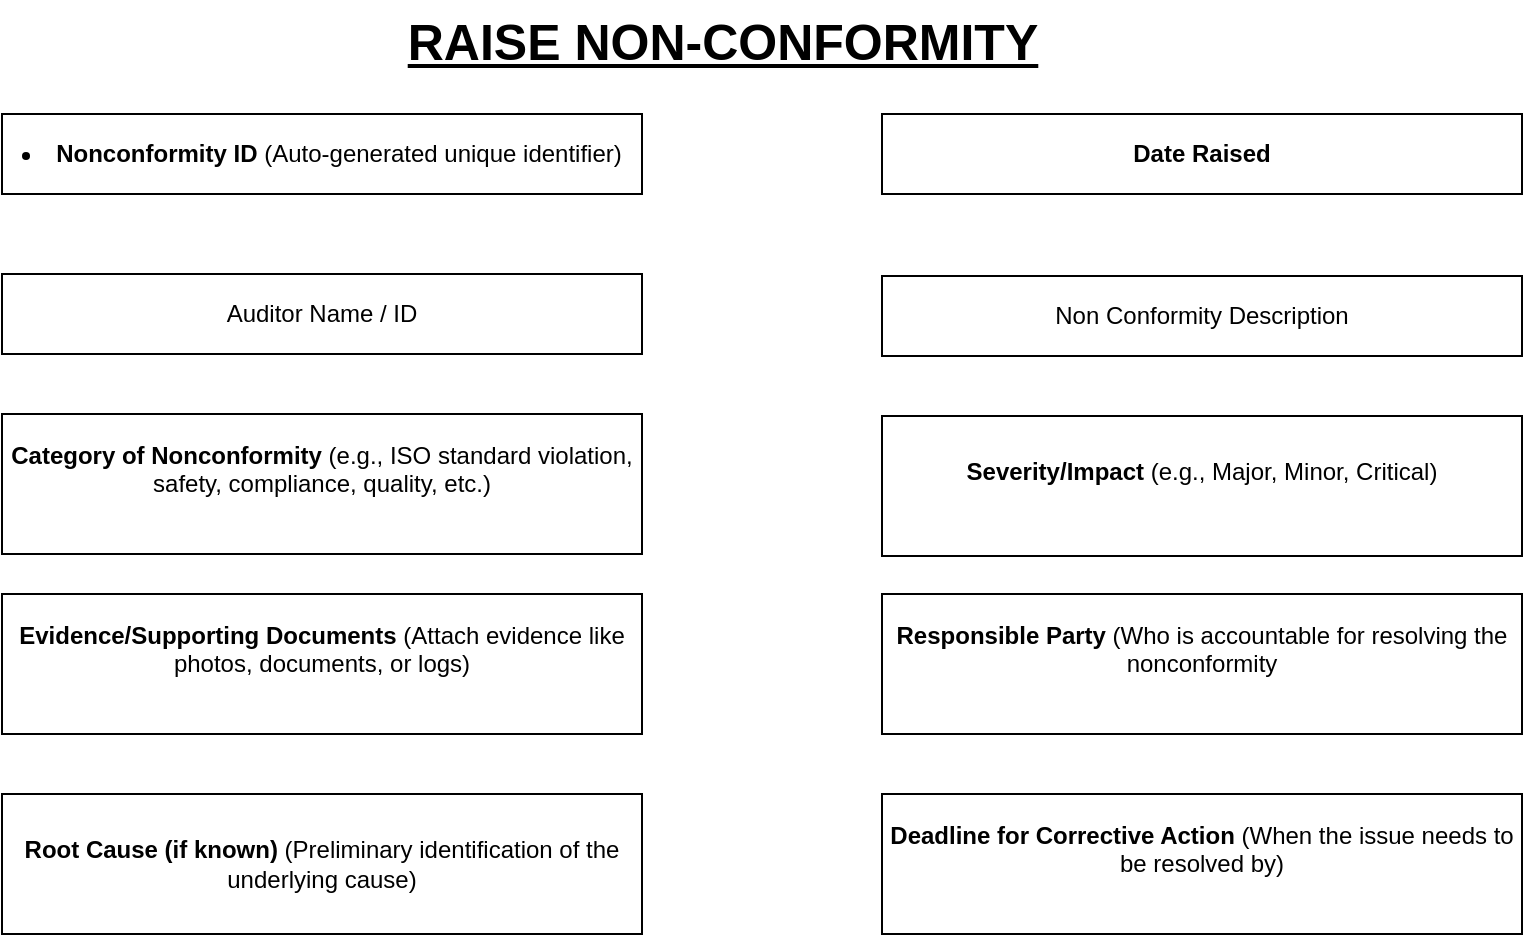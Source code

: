 <mxfile version="24.7.17" pages="4">
  <diagram name="Raise Non - Conformity" id="mW-6R9g2St-HQa-Gvcc2">
    <mxGraphModel dx="1434" dy="772" grid="1" gridSize="10" guides="1" tooltips="1" connect="1" arrows="1" fold="1" page="1" pageScale="1" pageWidth="850" pageHeight="1100" math="0" shadow="0">
      <root>
        <mxCell id="0" />
        <mxCell id="1" parent="0" />
        <mxCell id="n-wbg8E86vrRZwKDdy0b-13" value="&lt;font style=&quot;font-size: 25px;&quot;&gt;&lt;b&gt;&lt;u&gt;RAISE NON-CONFORMITY&lt;/u&gt;&lt;/b&gt;&lt;/font&gt;" style="text;html=1;align=center;verticalAlign=middle;resizable=0;points=[];autosize=1;strokeColor=none;fillColor=none;" parent="1" vertex="1">
          <mxGeometry x="230" y="63" width="340" height="40" as="geometry" />
        </mxCell>
        <mxCell id="o8UrbgC1D1KuYhEBTo0t-1" value="&lt;li&gt;&lt;strong&gt;Nonconformity ID&lt;/strong&gt; (Auto-generated unique identifier)&lt;/li&gt;" style="rounded=0;whiteSpace=wrap;html=1;" vertex="1" parent="1">
          <mxGeometry x="40" y="120" width="320" height="40" as="geometry" />
        </mxCell>
        <mxCell id="o8UrbgC1D1KuYhEBTo0t-2" value="&lt;b&gt;Date Raised&lt;/b&gt;" style="rounded=0;whiteSpace=wrap;html=1;" vertex="1" parent="1">
          <mxGeometry x="480" y="120" width="320" height="40" as="geometry" />
        </mxCell>
        <mxCell id="o8UrbgC1D1KuYhEBTo0t-3" value="Auditor Name / ID" style="rounded=0;whiteSpace=wrap;html=1;" vertex="1" parent="1">
          <mxGeometry x="40" y="200" width="320" height="40" as="geometry" />
        </mxCell>
        <mxCell id="CCrLASGQos-RDN-FPQm--1" value="Non Conformity Description" style="rounded=0;whiteSpace=wrap;html=1;" vertex="1" parent="1">
          <mxGeometry x="480" y="201" width="320" height="40" as="geometry" />
        </mxCell>
        <mxCell id="CCrLASGQos-RDN-FPQm--2" value="&#xa;&lt;strong&gt;Category of Nonconformity&lt;/strong&gt; (e.g., ISO standard violation, safety, compliance, quality, etc.)&#xa;&#xa;" style="rounded=0;whiteSpace=wrap;html=1;" vertex="1" parent="1">
          <mxGeometry x="40" y="270" width="320" height="70" as="geometry" />
        </mxCell>
        <mxCell id="CCrLASGQos-RDN-FPQm--3" value="&#xa;&lt;strong&gt;Severity/Impact&lt;/strong&gt; (e.g., Major, Minor, Critical)&#xa;&#xa;" style="rounded=0;whiteSpace=wrap;html=1;" vertex="1" parent="1">
          <mxGeometry x="480" y="271" width="320" height="70" as="geometry" />
        </mxCell>
        <mxCell id="CCrLASGQos-RDN-FPQm--4" value="&#xa;&lt;strong&gt;Evidence/Supporting Documents&lt;/strong&gt; (Attach evidence like photos, documents, or logs)&#xa;&#xa;" style="rounded=0;whiteSpace=wrap;html=1;" vertex="1" parent="1">
          <mxGeometry x="40" y="360" width="320" height="70" as="geometry" />
        </mxCell>
        <mxCell id="CCrLASGQos-RDN-FPQm--6" value="&#xa;&lt;strong&gt;Responsible Party&lt;/strong&gt; (Who is accountable for resolving the nonconformity&#xa;&#xa;" style="rounded=0;whiteSpace=wrap;html=1;" vertex="1" parent="1">
          <mxGeometry x="480" y="360" width="320" height="70" as="geometry" />
        </mxCell>
        <mxCell id="CCrLASGQos-RDN-FPQm--7" value="&lt;strong&gt;Root Cause (if known)&lt;/strong&gt; (Preliminary identification of the underlying cause)" style="rounded=0;whiteSpace=wrap;html=1;" vertex="1" parent="1">
          <mxGeometry x="40" y="460" width="320" height="70" as="geometry" />
        </mxCell>
        <mxCell id="CCrLASGQos-RDN-FPQm--8" value="&#xa;&lt;strong&gt;Deadline for Corrective Action&lt;/strong&gt; (When the issue needs to be resolved by)&#xa;&#xa;" style="rounded=0;whiteSpace=wrap;html=1;" vertex="1" parent="1">
          <mxGeometry x="480" y="460" width="320" height="70" as="geometry" />
        </mxCell>
      </root>
    </mxGraphModel>
  </diagram>
  <diagram id="viNPXzLll0psa8pumUs8" name="Review">
    <mxGraphModel dx="1434" dy="772" grid="1" gridSize="10" guides="1" tooltips="1" connect="1" arrows="1" fold="1" page="1" pageScale="1" pageWidth="850" pageHeight="1100" math="0" shadow="0">
      <root>
        <mxCell id="0" />
        <mxCell id="1" parent="0" />
        <mxCell id="W_Hj_2ecLi17fZ0h97jI-1" value="&lt;font style=&quot;font-size: 25px;&quot;&gt;&lt;b&gt;&lt;u&gt;REVIEW RESPONSE&lt;/u&gt;&lt;/b&gt;&lt;/font&gt;" style="text;html=1;align=center;verticalAlign=middle;resizable=0;points=[];autosize=1;strokeColor=none;fillColor=none;" vertex="1" parent="1">
          <mxGeometry x="265" y="43" width="270" height="40" as="geometry" />
        </mxCell>
        <mxCell id="W_Hj_2ecLi17fZ0h97jI-2" value="&lt;li&gt;&lt;strong&gt;Nonconformity ID&lt;/strong&gt; (Auto-generated unique identifier)&lt;/li&gt;" style="rounded=0;whiteSpace=wrap;html=1;" vertex="1" parent="1">
          <mxGeometry x="40" y="100" width="320" height="40" as="geometry" />
        </mxCell>
        <mxCell id="W_Hj_2ecLi17fZ0h97jI-3" value="&lt;b&gt;Date Reviewed&lt;/b&gt;" style="rounded=0;whiteSpace=wrap;html=1;" vertex="1" parent="1">
          <mxGeometry x="480" y="100" width="320" height="40" as="geometry" />
        </mxCell>
        <mxCell id="W_Hj_2ecLi17fZ0h97jI-4" value="Auditor Name / ID" style="rounded=0;whiteSpace=wrap;html=1;" vertex="1" parent="1">
          <mxGeometry x="40" y="180" width="320" height="40" as="geometry" />
        </mxCell>
        <mxCell id="W_Hj_2ecLi17fZ0h97jI-5" value="&#xa;&lt;strong&gt;Response Status&lt;/strong&gt; (e.g., Accepted, Rejected, In Progress)&#xa;&#xa;" style="rounded=0;whiteSpace=wrap;html=1;" vertex="1" parent="1">
          <mxGeometry x="480" y="181" width="320" height="40" as="geometry" />
        </mxCell>
        <mxCell id="W_Hj_2ecLi17fZ0h97jI-6" value="&#xa;Corrective Action Description&#xa;&#xa;" style="rounded=0;whiteSpace=wrap;html=1;" vertex="1" parent="1">
          <mxGeometry x="40" y="250" width="320" height="70" as="geometry" />
        </mxCell>
        <mxCell id="W_Hj_2ecLi17fZ0h97jI-7" value="&#xa;Corrective Action Plan Due Date&#xa;&#xa;" style="rounded=0;whiteSpace=wrap;html=1;" vertex="1" parent="1">
          <mxGeometry x="480" y="251" width="320" height="70" as="geometry" />
        </mxCell>
        <mxCell id="W_Hj_2ecLi17fZ0h97jI-8" value="&#xa;&lt;strong&gt;Effectiveness of Action&lt;/strong&gt; (Was the corrective action effective in resolving the issue?)&#xa;&#xa;" style="rounded=0;whiteSpace=wrap;html=1;" vertex="1" parent="1">
          <mxGeometry x="40" y="340" width="320" height="70" as="geometry" />
        </mxCell>
        <mxCell id="W_Hj_2ecLi17fZ0h97jI-9" value="&#xa;&lt;strong&gt;Supporting Documentation&lt;/strong&gt; (Additional documents or evidence supporting the review)&#xa;&#xa;" style="rounded=0;whiteSpace=wrap;html=1;" vertex="1" parent="1">
          <mxGeometry x="480" y="340" width="320" height="70" as="geometry" />
        </mxCell>
        <mxCell id="W_Hj_2ecLi17fZ0h97jI-10" value="&#xa;&lt;strong&gt;Comments/Notes&lt;/strong&gt; (Auditor’s observations and feedback on the response)&#xa;&#xa;" style="rounded=0;whiteSpace=wrap;html=1;" vertex="1" parent="1">
          <mxGeometry x="40" y="440" width="320" height="70" as="geometry" />
        </mxCell>
        <mxCell id="W_Hj_2ecLi17fZ0h97jI-22" value="&lt;font style=&quot;font-size: 25px;&quot;&gt;&lt;b&gt;&lt;u&gt;CLOSE NON-CONFORMITY&lt;/u&gt;&lt;/b&gt;&lt;/font&gt;" style="text;html=1;align=center;verticalAlign=middle;resizable=0;points=[];autosize=1;strokeColor=none;fillColor=none;" vertex="1" parent="1">
          <mxGeometry x="227" y="569" width="350" height="40" as="geometry" />
        </mxCell>
        <mxCell id="W_Hj_2ecLi17fZ0h97jI-23" value="&lt;strong&gt;Nonconformity ID&lt;/strong&gt;&amp;nbsp;(Auto-generated unique identifier)" style="rounded=0;whiteSpace=wrap;html=1;" vertex="1" parent="1">
          <mxGeometry x="42" y="626" width="320" height="40" as="geometry" />
        </mxCell>
        <mxCell id="W_Hj_2ecLi17fZ0h97jI-24" value="&lt;b&gt;Date Closed&lt;/b&gt;" style="rounded=0;whiteSpace=wrap;html=1;" vertex="1" parent="1">
          <mxGeometry x="482" y="626" width="320" height="40" as="geometry" />
        </mxCell>
        <mxCell id="W_Hj_2ecLi17fZ0h97jI-25" value="Auditor Name / ID" style="rounded=0;whiteSpace=wrap;html=1;" vertex="1" parent="1">
          <mxGeometry x="42" y="706" width="320" height="40" as="geometry" />
        </mxCell>
        <mxCell id="W_Hj_2ecLi17fZ0h97jI-26" value="&lt;br&gt;&lt;strong&gt;Verification Status&lt;/strong&gt; (e.g., Verified, Not Verified)" style="rounded=0;whiteSpace=wrap;html=1;" vertex="1" parent="1">
          <mxGeometry x="482" y="707" width="320" height="40" as="geometry" />
        </mxCell>
        <mxCell id="W_Hj_2ecLi17fZ0h97jI-27" value="&lt;strong&gt;Final Resolution Description&lt;/strong&gt;&amp;nbsp;(A summary of how the nonconformity was resolved)" style="rounded=0;whiteSpace=wrap;html=1;" vertex="1" parent="1">
          <mxGeometry x="42" y="776" width="320" height="70" as="geometry" />
        </mxCell>
        <mxCell id="W_Hj_2ecLi17fZ0h97jI-28" value="&#xa;&lt;strong&gt;Effectiveness of Action Verified&lt;/strong&gt; (Yes/No or how the effectiveness was verified)&#xa;&#xa;" style="rounded=0;whiteSpace=wrap;html=1;" vertex="1" parent="1">
          <mxGeometry x="482" y="777" width="320" height="70" as="geometry" />
        </mxCell>
        <mxCell id="W_Hj_2ecLi17fZ0h97jI-29" value="&#xa;&lt;strong&gt;Root Cause Addressed&lt;/strong&gt; (Yes/No – whether the root cause has been fully addressed)&#xa;&#xa;" style="rounded=0;whiteSpace=wrap;html=1;" vertex="1" parent="1">
          <mxGeometry x="42" y="866" width="320" height="70" as="geometry" />
        </mxCell>
        <mxCell id="W_Hj_2ecLi17fZ0h97jI-30" value="&#xa;&lt;strong&gt;Evidence of Resolution&lt;/strong&gt; (Attach any supporting documentation that shows resolution)&#xa;&#xa;" style="rounded=0;whiteSpace=wrap;html=1;" vertex="1" parent="1">
          <mxGeometry x="482" y="866" width="320" height="70" as="geometry" />
        </mxCell>
        <mxCell id="W_Hj_2ecLi17fZ0h97jI-31" value="&lt;br&gt;&lt;strong&gt;Comments/Feedback&lt;/strong&gt; (Final remarks from the auditor)&lt;div&gt;&lt;br/&gt;&lt;/div&gt;" style="rounded=0;whiteSpace=wrap;html=1;" vertex="1" parent="1">
          <mxGeometry x="42" y="966" width="320" height="70" as="geometry" />
        </mxCell>
      </root>
    </mxGraphModel>
  </diagram>
  <diagram id="hC9DeblkLHjlxMgl4jq0" name="Page-3">
    <mxGraphModel dx="1434" dy="772" grid="1" gridSize="10" guides="1" tooltips="1" connect="1" arrows="1" fold="1" page="1" pageScale="1" pageWidth="850" pageHeight="1100" math="0" shadow="0">
      <root>
        <mxCell id="0" />
        <mxCell id="1" parent="0" />
        <mxCell id="Ibg9jEnZcSWLd0fKTlPn-1" value="Audit Management System&#xa;├── User Roles and Permissions&#xa;│   ├── Auditors&#xa;│   │   ├── Raise Nonconformities&#xa;│   │   ├── Review Responses&#xa;│   │   └── Close Nonconformities&#xa;│   ├── Auditees&#xa;│   │   ├── Receive Findings&#xa;│   │   ├── Submit Justifications&#xa;│   │   ├── Root Cause Analysis&#xa;│   │   └── Corrective Action Plans&#xa;│   └── System Administrator&#xa;│       ├── Manage User Roles&#xa;│       ├── Manage Permissions&#xa;│       └── System Configuration&#xa;├── Audit Plan&#xa;│   ├── Audit Topics&#xa;│   ├── Required Resources&#xa;│   ├── Timings and Timescales&#xa;│   └── Audit Schedule&#xa;├── Nonconformity Management Module&#xa;│   ├── Raise Nonconformity&#xa;│   │   ├── Document Type and Severity&#xa;│   │   └── Attach Documents and Evidence&#xa;│   ├── Assign Nonconformity&#xa;│   │   ├── Assign to Department or Individual&#xa;│   │   └── Notify Assigned Auditee&#xa;├── Auditee Evaluation and Response Module&#xa;│   ├── Nonconformity Evaluation&#xa;│   │   ├── Accept Findings&#xa;│   │   └── Reject Findings with Justification&#xa;│   ├── Submit Root Cause Analysis&#xa;│   │   ├── Cause Classification&#xa;│   │   ├── Contributing Factors&#xa;│   │   └── Evidence Submission&#xa;├── Corrective Action Plan (CAP) Submission&#xa;│   ├── Submit CAP&#xa;│   │   ├── Actions to Resolve&#xa;│   │   ├── Responsible Person&#xa;│   │   └── Deadline (SMART Criteria)&#xa;│   ├── Approve CAP&#xa;│       ├── Auditor Review&#xa;│       └── Lock Approved CAP&#xa;├── Implementation Tracking&#xa;│   ├── Track Corrective Actions&#xa;│   └── Notifications and Reminders&#xa;├── Nonconformity Closure&#xa;│   ├── Verify Corrective Actions&#xa;│   │   ├── Mark as Closed&#xa;│   │   └── Reopen if Issues Persist&#xa;├── Reporting and Documentation&#xa;│   ├── Nonconformity Report Generation&#xa;│   ├── Audit Trail&#xa;│   └── Audit Findings Dashboard and Metrics" style="text;whiteSpace=wrap;" vertex="1" parent="1">
          <mxGeometry x="80" y="40" width="670" height="1050" as="geometry" />
        </mxCell>
      </root>
    </mxGraphModel>
  </diagram>
  <diagram id="lnwSR8R6jfKk9h6Ie3Bd" name="Audit Plan">
    <mxGraphModel dx="1434" dy="772" grid="1" gridSize="10" guides="1" tooltips="1" connect="1" arrows="1" fold="1" page="1" pageScale="1" pageWidth="850" pageHeight="1100" math="0" shadow="0">
      <root>
        <mxCell id="0" />
        <mxCell id="1" parent="0" />
        <mxCell id="5NiqL5UEe9PYgALMx7hh-1" value="&lt;b&gt;&lt;font style=&quot;font-size: 23px;&quot;&gt;AUDIT PLAN&lt;/font&gt;&lt;/b&gt;" style="text;html=1;align=center;verticalAlign=middle;whiteSpace=wrap;rounded=0;" vertex="1" parent="1">
          <mxGeometry x="330" y="40" width="150" height="30" as="geometry" />
        </mxCell>
        <mxCell id="5NiqL5UEe9PYgALMx7hh-5" value="" style="edgeStyle=orthogonalEdgeStyle;rounded=0;orthogonalLoop=1;jettySize=auto;html=1;" edge="1" parent="1" source="5NiqL5UEe9PYgALMx7hh-3" target="5NiqL5UEe9PYgALMx7hh-4">
          <mxGeometry relative="1" as="geometry" />
        </mxCell>
        <mxCell id="5NiqL5UEe9PYgALMx7hh-3" value="Audit Detail Plan" style="ellipse;whiteSpace=wrap;html=1;aspect=fixed;" vertex="1" parent="1">
          <mxGeometry x="40" y="130" width="80" height="80" as="geometry" />
        </mxCell>
        <mxCell id="5NiqL5UEe9PYgALMx7hh-7" value="" style="edgeStyle=orthogonalEdgeStyle;rounded=0;orthogonalLoop=1;jettySize=auto;html=1;" edge="1" parent="1" source="5NiqL5UEe9PYgALMx7hh-4" target="5NiqL5UEe9PYgALMx7hh-6">
          <mxGeometry relative="1" as="geometry" />
        </mxCell>
        <mxCell id="5NiqL5UEe9PYgALMx7hh-4" value="Audit Topic" style="ellipse;whiteSpace=wrap;html=1;aspect=fixed;" vertex="1" parent="1">
          <mxGeometry x="180" y="130" width="80" height="80" as="geometry" />
        </mxCell>
        <mxCell id="5NiqL5UEe9PYgALMx7hh-9" value="" style="edgeStyle=orthogonalEdgeStyle;rounded=0;orthogonalLoop=1;jettySize=auto;html=1;" edge="1" parent="1" source="5NiqL5UEe9PYgALMx7hh-6" target="5NiqL5UEe9PYgALMx7hh-8">
          <mxGeometry relative="1" as="geometry" />
        </mxCell>
        <mxCell id="5NiqL5UEe9PYgALMx7hh-6" value="Required Resources" style="ellipse;whiteSpace=wrap;html=1;" vertex="1" parent="1">
          <mxGeometry x="310" y="130" width="80" height="80" as="geometry" />
        </mxCell>
        <mxCell id="5NiqL5UEe9PYgALMx7hh-11" value="" style="edgeStyle=orthogonalEdgeStyle;rounded=0;orthogonalLoop=1;jettySize=auto;html=1;" edge="1" parent="1" source="5NiqL5UEe9PYgALMx7hh-8" target="5NiqL5UEe9PYgALMx7hh-10">
          <mxGeometry relative="1" as="geometry" />
        </mxCell>
        <mxCell id="5NiqL5UEe9PYgALMx7hh-8" value="Timing &amp;amp; Timescales" style="ellipse;whiteSpace=wrap;html=1;" vertex="1" parent="1">
          <mxGeometry x="450" y="130" width="80" height="80" as="geometry" />
        </mxCell>
        <mxCell id="5NiqL5UEe9PYgALMx7hh-10" value="Audit Schedule" style="ellipse;whiteSpace=wrap;html=1;" vertex="1" parent="1">
          <mxGeometry x="590" y="130" width="80" height="80" as="geometry" />
        </mxCell>
      </root>
    </mxGraphModel>
  </diagram>
</mxfile>
